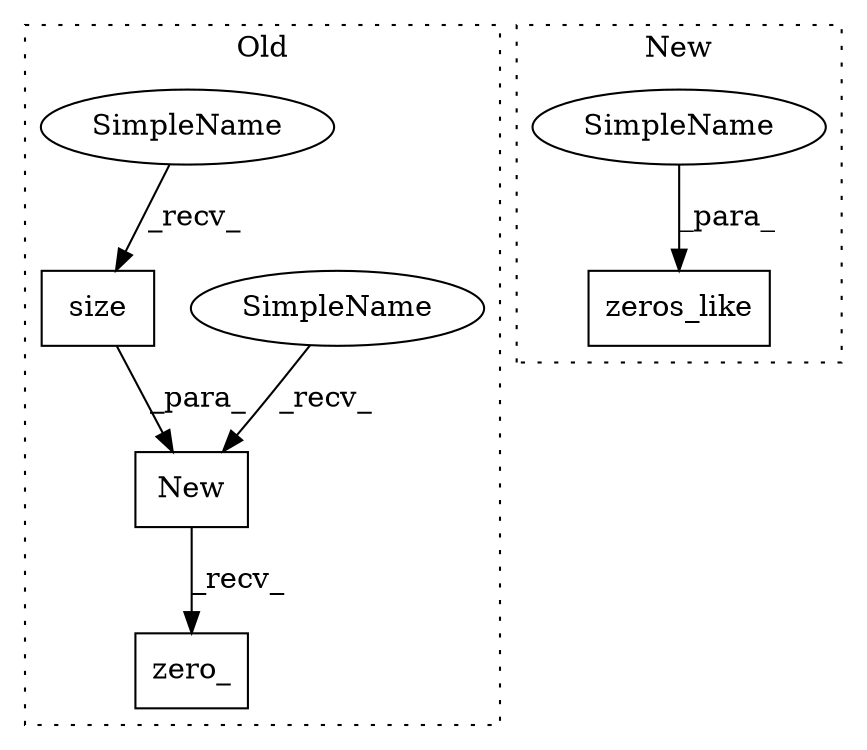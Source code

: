 digraph G {
subgraph cluster0 {
1 [label="New" a="32" s="1893,1908" l="4,1" shape="box"];
3 [label="size" a="32" s="1902" l="6" shape="box"];
4 [label="zero_" a="32" s="1910" l="7" shape="box"];
5 [label="SimpleName" a="42" s="1888" l="4" shape="ellipse"];
6 [label="SimpleName" a="42" s="1897" l="4" shape="ellipse"];
label = "Old";
style="dotted";
}
subgraph cluster1 {
2 [label="zeros_like" a="32" s="2155,2170" l="11,1" shape="box"];
7 [label="SimpleName" a="42" s="2166" l="4" shape="ellipse"];
label = "New";
style="dotted";
}
1 -> 4 [label="_recv_"];
3 -> 1 [label="_para_"];
5 -> 1 [label="_recv_"];
6 -> 3 [label="_recv_"];
7 -> 2 [label="_para_"];
}
